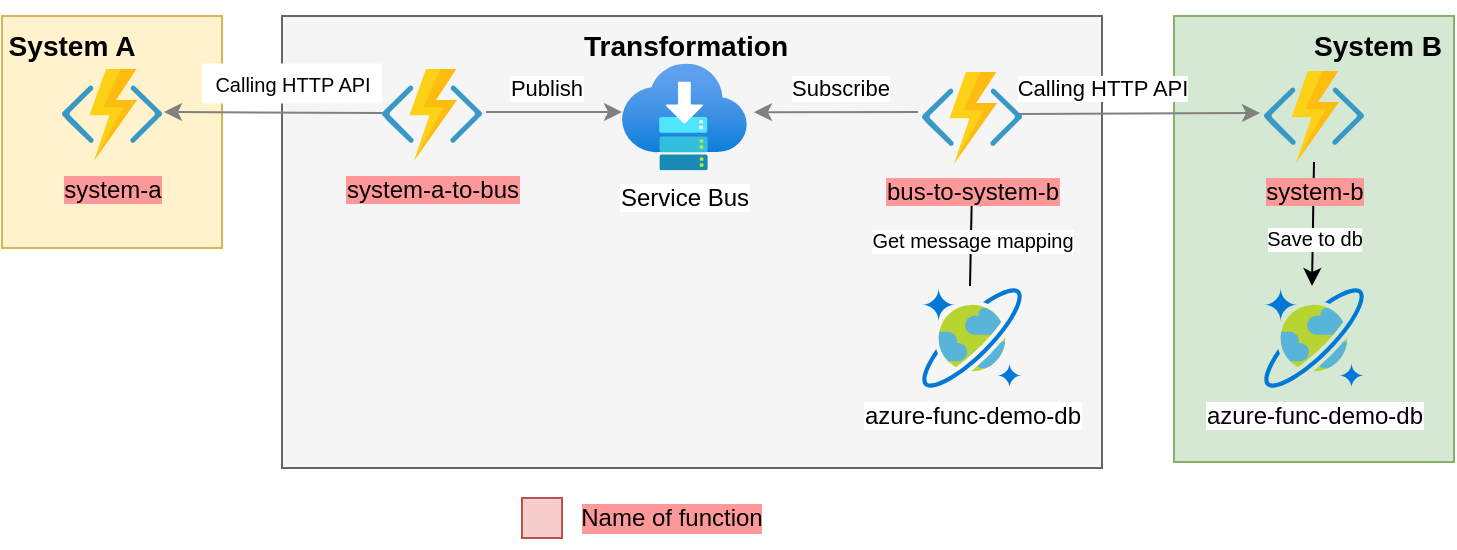 <mxfile version="15.4.0" type="device"><diagram id="7gcUSTIZ7YSJ5vT40chW" name="Page-1"><mxGraphModel dx="1106" dy="997" grid="1" gridSize="10" guides="1" tooltips="1" connect="1" arrows="1" fold="1" page="1" pageScale="1" pageWidth="1169" pageHeight="827" math="0" shadow="0"><root><mxCell id="0"/><mxCell id="1" parent="0"/><mxCell id="cUIMalRl2509mi_XeNA3-31" value="" style="rounded=0;whiteSpace=wrap;html=1;fillColor=#f5f5f5;strokeColor=#666666;fontColor=#333333;" vertex="1" parent="1"><mxGeometry x="170" y="384" width="410" height="226" as="geometry"/></mxCell><mxCell id="cUIMalRl2509mi_XeNA3-32" value="&lt;h3&gt;Transformation&lt;/h3&gt;" style="text;html=1;strokeColor=none;fillColor=none;align=center;verticalAlign=middle;whiteSpace=wrap;rounded=0;" vertex="1" parent="1"><mxGeometry x="342.42" y="384" width="60" height="30" as="geometry"/></mxCell><mxCell id="cUIMalRl2509mi_XeNA3-24" value="" style="rounded=0;whiteSpace=wrap;html=1;fillColor=#d5e8d4;strokeColor=#82b366;" vertex="1" parent="1"><mxGeometry x="616" y="384" width="140" height="223" as="geometry"/></mxCell><mxCell id="cUIMalRl2509mi_XeNA3-22" value="" style="rounded=0;whiteSpace=wrap;html=1;fillColor=#fff2cc;strokeColor=#d6b656;" vertex="1" parent="1"><mxGeometry x="30" y="384" width="110" height="116" as="geometry"/></mxCell><mxCell id="SZY12_XKgGBlkoAp8IEY-6" value="azure-func-demo-db" style="aspect=fixed;html=1;perimeter=none;align=center;shadow=0;dashed=0;image;fontSize=12;image=img/lib/mscae/CosmosDB.svg;" parent="1" vertex="1"><mxGeometry x="661" y="520" width="50" height="50" as="geometry"/></mxCell><mxCell id="cUIMalRl2509mi_XeNA3-25" value="" style="edgeStyle=none;rounded=0;jumpSize=7;orthogonalLoop=1;jettySize=auto;html=1;startArrow=none;startFill=0;endArrow=classic;endFill=1;entryX=0.48;entryY=-0.02;entryDx=0;entryDy=0;entryPerimeter=0;exitX=0.5;exitY=0.989;exitDx=0;exitDy=0;exitPerimeter=0;" edge="1" parent="1" source="SZY12_XKgGBlkoAp8IEY-8" target="SZY12_XKgGBlkoAp8IEY-6"><mxGeometry relative="1" as="geometry"><mxPoint x="691" y="490" as="targetPoint"/></mxGeometry></mxCell><mxCell id="cUIMalRl2509mi_XeNA3-39" value="Save to db" style="edgeLabel;html=1;align=center;verticalAlign=middle;resizable=0;points=[];fontSize=10;" vertex="1" connectable="0" parent="cUIMalRl2509mi_XeNA3-25"><mxGeometry x="0.226" relative="1" as="geometry"><mxPoint as="offset"/></mxGeometry></mxCell><mxCell id="SZY12_XKgGBlkoAp8IEY-8" value="&lt;span style=&quot;background-color: rgb(255 , 153 , 153)&quot;&gt;system-b&lt;/span&gt;" style="aspect=fixed;html=1;perimeter=none;align=center;shadow=0;dashed=0;image;fontSize=12;image=img/lib/mscae/Functions.svg;" parent="1" vertex="1"><mxGeometry x="661" y="411.5" width="50" height="46" as="geometry"/></mxCell><mxCell id="cUIMalRl2509mi_XeNA3-8" value="Service Bus" style="aspect=fixed;html=1;points=[];align=center;image;fontSize=12;image=img/lib/azure2/general/Service_Bus.svg;" vertex="1" parent="1"><mxGeometry x="340" y="407.75" width="62.42" height="53.5" as="geometry"/></mxCell><mxCell id="cUIMalRl2509mi_XeNA3-10" value="&lt;span style=&quot;background-color: rgb(255 , 153 , 153)&quot;&gt;system-a&lt;/span&gt;" style="aspect=fixed;html=1;perimeter=none;align=center;shadow=0;dashed=0;image;fontSize=12;image=img/lib/mscae/Functions.svg;" vertex="1" parent="1"><mxGeometry x="60" y="410.5" width="50" height="46" as="geometry"/></mxCell><mxCell id="cUIMalRl2509mi_XeNA3-11" value="&lt;span style=&quot;background-color: rgb(255 , 153 , 153)&quot;&gt;system-a-to-bus&lt;/span&gt;" style="aspect=fixed;html=1;perimeter=none;align=center;shadow=0;dashed=0;image;fontSize=12;image=img/lib/mscae/Functions.svg;" vertex="1" parent="1"><mxGeometry x="220" y="410.5" width="50" height="46" as="geometry"/></mxCell><mxCell id="cUIMalRl2509mi_XeNA3-7" style="edgeStyle=elbowEdgeStyle;rounded=0;orthogonalLoop=1;jettySize=auto;html=1;strokeColor=#808080;elbow=vertical;exitX=0.96;exitY=0.478;exitDx=0;exitDy=0;exitPerimeter=0;entryX=-0.04;entryY=0.446;entryDx=0;entryDy=0;entryPerimeter=0;jumpSize=7;" edge="1" parent="1" target="SZY12_XKgGBlkoAp8IEY-8"><mxGeometry x="330" y="431" as="geometry"><mxPoint x="619" y="432.994" as="targetPoint"/><mxPoint x="538" y="432.988" as="sourcePoint"/></mxGeometry></mxCell><mxCell id="cUIMalRl2509mi_XeNA3-27" value="Calling HTTP API" style="edgeLabel;html=1;align=center;verticalAlign=middle;resizable=0;points=[];" vertex="1" connectable="0" parent="cUIMalRl2509mi_XeNA3-7"><mxGeometry relative="1" as="geometry"><mxPoint x="-19" y="-13" as="offset"/></mxGeometry></mxCell><mxCell id="cUIMalRl2509mi_XeNA3-9" style="rounded=0;orthogonalLoop=1;jettySize=auto;html=1;strokeColor=#808080;elbow=vertical;exitX=1.057;exitY=0.492;exitDx=0;exitDy=0;exitPerimeter=0;entryX=-0.04;entryY=0.478;entryDx=0;entryDy=0;entryPerimeter=0;jumpSize=7;startArrow=classic;startFill=1;endArrow=none;endFill=0;" edge="1" parent="1"><mxGeometry x="330" y="431" as="geometry"><mxPoint x="488" y="431.988" as="targetPoint"/><mxPoint x="405.978" y="432.072" as="sourcePoint"/></mxGeometry></mxCell><mxCell id="cUIMalRl2509mi_XeNA3-28" value="Subscribe" style="edgeLabel;html=1;align=center;verticalAlign=middle;resizable=0;points=[];" vertex="1" connectable="0" parent="cUIMalRl2509mi_XeNA3-9"><mxGeometry relative="1" as="geometry"><mxPoint x="2" y="-12" as="offset"/></mxGeometry></mxCell><mxCell id="cUIMalRl2509mi_XeNA3-17" style="edgeStyle=elbowEdgeStyle;rounded=0;orthogonalLoop=1;jettySize=auto;html=1;strokeColor=#808080;elbow=vertical;exitX=1.02;exitY=0.467;exitDx=0;exitDy=0;exitPerimeter=0;entryX=0;entryY=0.489;entryDx=0;entryDy=0;entryPerimeter=0;jumpSize=7;startArrow=classic;startFill=1;endArrow=none;endFill=0;" edge="1" parent="1" source="cUIMalRl2509mi_XeNA3-10" target="cUIMalRl2509mi_XeNA3-11"><mxGeometry x="330" y="432" as="geometry"><mxPoint x="301" y="360" as="targetPoint"/><mxPoint x="160" y="360" as="sourcePoint"/></mxGeometry></mxCell><mxCell id="cUIMalRl2509mi_XeNA3-18" style="edgeStyle=elbowEdgeStyle;rounded=0;orthogonalLoop=1;jettySize=auto;html=1;strokeColor=#808080;elbow=vertical;exitX=1.04;exitY=0.467;exitDx=0;exitDy=0;exitPerimeter=0;jumpSize=7;" edge="1" parent="1" source="cUIMalRl2509mi_XeNA3-11"><mxGeometry x="330" y="432" as="geometry"><mxPoint x="340" y="432" as="targetPoint"/><mxPoint x="290" y="360" as="sourcePoint"/><Array as="points"><mxPoint x="330" y="432"/></Array></mxGeometry></mxCell><mxCell id="cUIMalRl2509mi_XeNA3-29" value="Publish" style="edgeLabel;html=1;align=center;verticalAlign=middle;resizable=0;points=[];" vertex="1" connectable="0" parent="cUIMalRl2509mi_XeNA3-18"><mxGeometry relative="1" as="geometry"><mxPoint x="-4" y="-12" as="offset"/></mxGeometry></mxCell><mxCell id="cUIMalRl2509mi_XeNA3-23" value="&lt;h3&gt;System A&lt;/h3&gt;" style="text;html=1;strokeColor=none;fillColor=none;align=center;verticalAlign=middle;whiteSpace=wrap;rounded=0;" vertex="1" parent="1"><mxGeometry x="30" y="384" width="70" height="30" as="geometry"/></mxCell><mxCell id="cUIMalRl2509mi_XeNA3-26" value="&lt;h3&gt;System B&lt;/h3&gt;" style="text;html=1;strokeColor=none;fillColor=none;align=center;verticalAlign=middle;whiteSpace=wrap;rounded=0;" vertex="1" parent="1"><mxGeometry x="680" y="384" width="76" height="30" as="geometry"/></mxCell><mxCell id="cUIMalRl2509mi_XeNA3-30" value="Calling HTTP API" style="text;html=1;align=center;verticalAlign=middle;resizable=0;points=[];autosize=1;strokeColor=none;fillColor=default;textDirection=ltr;labelPosition=center;verticalLabelPosition=middle;fontSize=10;" vertex="1" parent="1"><mxGeometry x="130" y="407.75" width="90" height="20" as="geometry"/></mxCell><mxCell id="cUIMalRl2509mi_XeNA3-33" value="azure-func-demo-db" style="aspect=fixed;html=1;perimeter=none;align=center;shadow=0;dashed=0;image;fontSize=12;image=img/lib/mscae/CosmosDB.svg;" vertex="1" parent="1"><mxGeometry x="490" y="520" width="50" height="50" as="geometry"/></mxCell><mxCell id="cUIMalRl2509mi_XeNA3-34" value="" style="edgeStyle=none;rounded=0;jumpSize=7;orthogonalLoop=1;jettySize=auto;html=1;startArrow=classic;startFill=1;endArrow=none;endFill=0;entryX=0.48;entryY=-0.02;entryDx=0;entryDy=0;entryPerimeter=0;exitX=0.5;exitY=0.989;exitDx=0;exitDy=0;exitPerimeter=0;" edge="1" parent="1" target="cUIMalRl2509mi_XeNA3-33"><mxGeometry relative="1" as="geometry"><mxPoint x="515" y="470.004" as="sourcePoint"/><mxPoint x="520" y="503.01" as="targetPoint"/></mxGeometry></mxCell><mxCell id="cUIMalRl2509mi_XeNA3-38" value="Get message mapping" style="edgeLabel;html=1;align=center;verticalAlign=middle;resizable=0;points=[];fontSize=10;" vertex="1" connectable="0" parent="cUIMalRl2509mi_XeNA3-34"><mxGeometry x="0.061" relative="1" as="geometry"><mxPoint as="offset"/></mxGeometry></mxCell><mxCell id="cUIMalRl2509mi_XeNA3-5" value="&lt;span style=&quot;background-color: rgb(255 , 153 , 153)&quot;&gt;bus-to-system-b&lt;/span&gt;" style="aspect=fixed;html=1;perimeter=none;align=center;shadow=0;dashed=0;image;fontSize=12;image=img/lib/mscae/Functions.svg;" vertex="1" parent="1"><mxGeometry x="490" y="412" width="50" height="46" as="geometry"/></mxCell><mxCell id="cUIMalRl2509mi_XeNA3-42" value="" style="whiteSpace=wrap;html=1;aspect=fixed;fontSize=10;fillColor=#f8cecc;labelBackgroundColor=#FF9999;labelBorderColor=#000000;strokeColor=#b85450;" vertex="1" parent="1"><mxGeometry x="290" y="625" width="20" height="20" as="geometry"/></mxCell><mxCell id="cUIMalRl2509mi_XeNA3-43" value="Name of function" style="text;html=1;strokeColor=none;fillColor=none;align=center;verticalAlign=middle;whiteSpace=wrap;rounded=0;labelBackgroundColor=#FF9999;fontSize=12;" vertex="1" parent="1"><mxGeometry x="310" y="620" width="110" height="30" as="geometry"/></mxCell></root></mxGraphModel></diagram></mxfile>